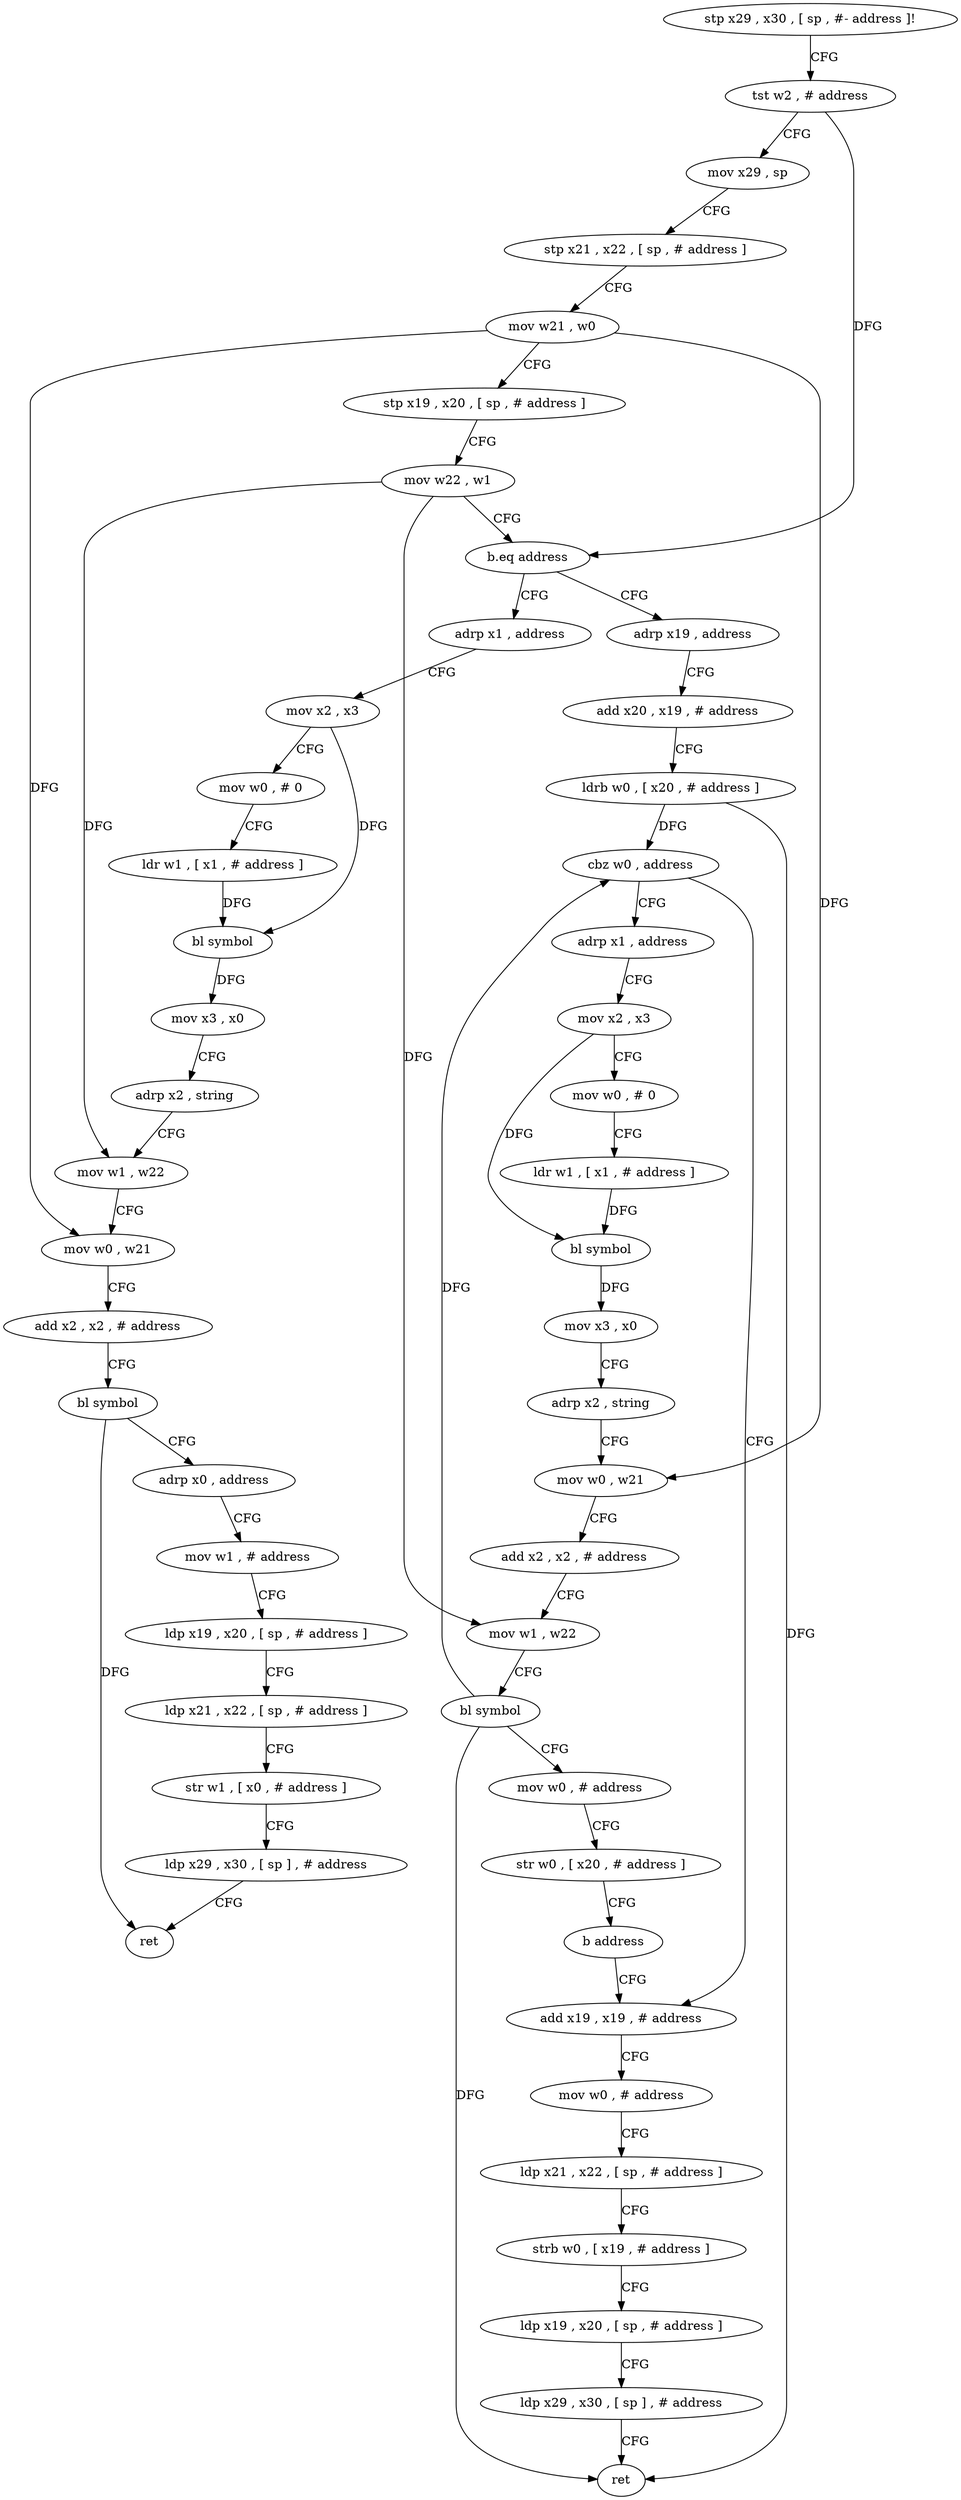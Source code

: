 digraph "func" {
"4230568" [label = "stp x29 , x30 , [ sp , #- address ]!" ]
"4230572" [label = "tst w2 , # address" ]
"4230576" [label = "mov x29 , sp" ]
"4230580" [label = "stp x21 , x22 , [ sp , # address ]" ]
"4230584" [label = "mov w21 , w0" ]
"4230588" [label = "stp x19 , x20 , [ sp , # address ]" ]
"4230592" [label = "mov w22 , w1" ]
"4230596" [label = "b.eq address" ]
"4230704" [label = "adrp x1 , address" ]
"4230600" [label = "adrp x19 , address" ]
"4230708" [label = "mov x2 , x3" ]
"4230712" [label = "mov w0 , # 0" ]
"4230716" [label = "ldr w1 , [ x1 , # address ]" ]
"4230720" [label = "bl symbol" ]
"4230724" [label = "mov x3 , x0" ]
"4230728" [label = "adrp x2 , string" ]
"4230732" [label = "mov w1 , w22" ]
"4230736" [label = "mov w0 , w21" ]
"4230740" [label = "add x2 , x2 , # address" ]
"4230744" [label = "bl symbol" ]
"4230748" [label = "adrp x0 , address" ]
"4230752" [label = "mov w1 , # address" ]
"4230756" [label = "ldp x19 , x20 , [ sp , # address ]" ]
"4230760" [label = "ldp x21 , x22 , [ sp , # address ]" ]
"4230764" [label = "str w1 , [ x0 , # address ]" ]
"4230768" [label = "ldp x29 , x30 , [ sp ] , # address" ]
"4230772" [label = "ret" ]
"4230604" [label = "add x20 , x19 , # address" ]
"4230608" [label = "ldrb w0 , [ x20 , # address ]" ]
"4230612" [label = "cbz w0 , address" ]
"4230648" [label = "adrp x1 , address" ]
"4230616" [label = "add x19 , x19 , # address" ]
"4230652" [label = "mov x2 , x3" ]
"4230656" [label = "mov w0 , # 0" ]
"4230660" [label = "ldr w1 , [ x1 , # address ]" ]
"4230664" [label = "bl symbol" ]
"4230668" [label = "mov x3 , x0" ]
"4230672" [label = "adrp x2 , string" ]
"4230676" [label = "mov w0 , w21" ]
"4230680" [label = "add x2 , x2 , # address" ]
"4230684" [label = "mov w1 , w22" ]
"4230688" [label = "bl symbol" ]
"4230692" [label = "mov w0 , # address" ]
"4230696" [label = "str w0 , [ x20 , # address ]" ]
"4230700" [label = "b address" ]
"4230620" [label = "mov w0 , # address" ]
"4230624" [label = "ldp x21 , x22 , [ sp , # address ]" ]
"4230628" [label = "strb w0 , [ x19 , # address ]" ]
"4230632" [label = "ldp x19 , x20 , [ sp , # address ]" ]
"4230636" [label = "ldp x29 , x30 , [ sp ] , # address" ]
"4230640" [label = "ret" ]
"4230568" -> "4230572" [ label = "CFG" ]
"4230572" -> "4230576" [ label = "CFG" ]
"4230572" -> "4230596" [ label = "DFG" ]
"4230576" -> "4230580" [ label = "CFG" ]
"4230580" -> "4230584" [ label = "CFG" ]
"4230584" -> "4230588" [ label = "CFG" ]
"4230584" -> "4230736" [ label = "DFG" ]
"4230584" -> "4230676" [ label = "DFG" ]
"4230588" -> "4230592" [ label = "CFG" ]
"4230592" -> "4230596" [ label = "CFG" ]
"4230592" -> "4230732" [ label = "DFG" ]
"4230592" -> "4230684" [ label = "DFG" ]
"4230596" -> "4230704" [ label = "CFG" ]
"4230596" -> "4230600" [ label = "CFG" ]
"4230704" -> "4230708" [ label = "CFG" ]
"4230600" -> "4230604" [ label = "CFG" ]
"4230708" -> "4230712" [ label = "CFG" ]
"4230708" -> "4230720" [ label = "DFG" ]
"4230712" -> "4230716" [ label = "CFG" ]
"4230716" -> "4230720" [ label = "DFG" ]
"4230720" -> "4230724" [ label = "DFG" ]
"4230724" -> "4230728" [ label = "CFG" ]
"4230728" -> "4230732" [ label = "CFG" ]
"4230732" -> "4230736" [ label = "CFG" ]
"4230736" -> "4230740" [ label = "CFG" ]
"4230740" -> "4230744" [ label = "CFG" ]
"4230744" -> "4230748" [ label = "CFG" ]
"4230744" -> "4230772" [ label = "DFG" ]
"4230748" -> "4230752" [ label = "CFG" ]
"4230752" -> "4230756" [ label = "CFG" ]
"4230756" -> "4230760" [ label = "CFG" ]
"4230760" -> "4230764" [ label = "CFG" ]
"4230764" -> "4230768" [ label = "CFG" ]
"4230768" -> "4230772" [ label = "CFG" ]
"4230604" -> "4230608" [ label = "CFG" ]
"4230608" -> "4230612" [ label = "DFG" ]
"4230608" -> "4230640" [ label = "DFG" ]
"4230612" -> "4230648" [ label = "CFG" ]
"4230612" -> "4230616" [ label = "CFG" ]
"4230648" -> "4230652" [ label = "CFG" ]
"4230616" -> "4230620" [ label = "CFG" ]
"4230652" -> "4230656" [ label = "CFG" ]
"4230652" -> "4230664" [ label = "DFG" ]
"4230656" -> "4230660" [ label = "CFG" ]
"4230660" -> "4230664" [ label = "DFG" ]
"4230664" -> "4230668" [ label = "DFG" ]
"4230668" -> "4230672" [ label = "CFG" ]
"4230672" -> "4230676" [ label = "CFG" ]
"4230676" -> "4230680" [ label = "CFG" ]
"4230680" -> "4230684" [ label = "CFG" ]
"4230684" -> "4230688" [ label = "CFG" ]
"4230688" -> "4230692" [ label = "CFG" ]
"4230688" -> "4230612" [ label = "DFG" ]
"4230688" -> "4230640" [ label = "DFG" ]
"4230692" -> "4230696" [ label = "CFG" ]
"4230696" -> "4230700" [ label = "CFG" ]
"4230700" -> "4230616" [ label = "CFG" ]
"4230620" -> "4230624" [ label = "CFG" ]
"4230624" -> "4230628" [ label = "CFG" ]
"4230628" -> "4230632" [ label = "CFG" ]
"4230632" -> "4230636" [ label = "CFG" ]
"4230636" -> "4230640" [ label = "CFG" ]
}
